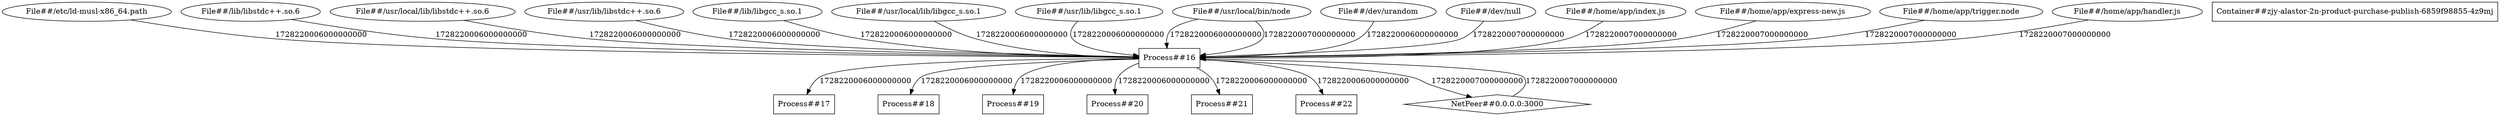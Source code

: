 digraph G {
	"File##/etc/ld-musl-x86_64.path"->"Process##16"[ label="1728220006000000000" ];
	"File##/lib/libstdc++.so.6"->"Process##16"[ label="1728220006000000000" ];
	"File##/usr/local/lib/libstdc++.so.6"->"Process##16"[ label="1728220006000000000" ];
	"File##/usr/lib/libstdc++.so.6"->"Process##16"[ label="1728220006000000000" ];
	"File##/lib/libgcc_s.so.1"->"Process##16"[ label="1728220006000000000" ];
	"File##/usr/local/lib/libgcc_s.so.1"->"Process##16"[ label="1728220006000000000" ];
	"File##/usr/lib/libgcc_s.so.1"->"Process##16"[ label="1728220006000000000" ];
	"Process##16"->"Process##17"[ label="1728220006000000000" ];
	"Process##16"->"Process##18"[ label="1728220006000000000" ];
	"Process##16"->"Process##19"[ label="1728220006000000000" ];
	"Process##16"->"Process##20"[ label="1728220006000000000" ];
	"Process##16"->"Process##21"[ label="1728220006000000000" ];
	"File##/usr/local/bin/node"->"Process##16"[ label="1728220006000000000" ];
	"File##/dev/urandom"->"Process##16"[ label="1728220006000000000" ];
	"Process##16"->"Process##22"[ label="1728220006000000000" ];
	"File##/dev/null"->"Process##16"[ label="1728220007000000000" ];
	"File##/home/app/index.js"->"Process##16"[ label="1728220007000000000" ];
	"File##/home/app/express-new.js"->"Process##16"[ label="1728220007000000000" ];
	"File##/usr/local/bin/node"->"Process##16"[ label="1728220007000000000" ];
	"File##/home/app/trigger.node"->"Process##16"[ label="1728220007000000000" ];
	"File##/home/app/handler.js"->"Process##16"[ label="1728220007000000000" ];
	"Process##16"->"NetPeer##0.0.0.0:3000"[ label="1728220007000000000" ];
	"NetPeer##0.0.0.0:3000"->"Process##16"[ label="1728220007000000000" ];
	"Container##zjy-alastor-2n-product-purchase-publish-6859f98855-4z9mj" [ shape="box" ];
	"File##/dev/null" [ shape="ellipse" ];
	"File##/dev/urandom" [ shape="ellipse" ];
	"File##/etc/ld-musl-x86_64.path" [ shape="ellipse" ];
	"File##/home/app/express-new.js" [ shape="ellipse" ];
	"File##/home/app/handler.js" [ shape="ellipse" ];
	"File##/home/app/index.js" [ shape="ellipse" ];
	"File##/home/app/trigger.node" [ shape="ellipse" ];
	"File##/lib/libgcc_s.so.1" [ shape="ellipse" ];
	"File##/lib/libstdc++.so.6" [ shape="ellipse" ];
	"File##/usr/lib/libgcc_s.so.1" [ shape="ellipse" ];
	"File##/usr/lib/libstdc++.so.6" [ shape="ellipse" ];
	"File##/usr/local/bin/node" [ shape="ellipse" ];
	"File##/usr/local/lib/libgcc_s.so.1" [ shape="ellipse" ];
	"File##/usr/local/lib/libstdc++.so.6" [ shape="ellipse" ];
	"NetPeer##0.0.0.0:3000" [ shape="diamond" ];
	"Process##16" [ shape="box" ];
	"Process##17" [ shape="box" ];
	"Process##18" [ shape="box" ];
	"Process##19" [ shape="box" ];
	"Process##20" [ shape="box" ];
	"Process##21" [ shape="box" ];
	"Process##22" [ shape="box" ];

}
